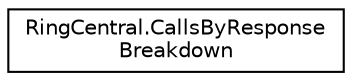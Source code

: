 digraph "Graphical Class Hierarchy"
{
 // LATEX_PDF_SIZE
  edge [fontname="Helvetica",fontsize="10",labelfontname="Helvetica",labelfontsize="10"];
  node [fontname="Helvetica",fontsize="10",shape=record];
  rankdir="LR";
  Node0 [label="RingCentral.CallsByResponse\lBreakdown",height=0.2,width=0.4,color="black", fillcolor="white", style="filled",URL="$classRingCentral_1_1CallsByResponseBreakdown.html",tooltip="Result breakdown by response"];
}

